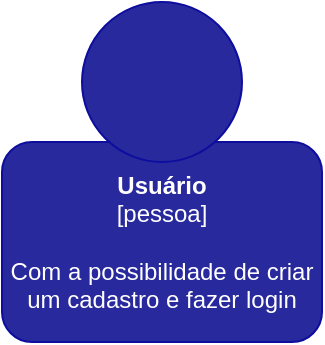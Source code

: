 <mxfile version="21.6.6" type="github">
  <diagram name="Página-1" id="eo9Gp5_RJ7f1d6oGFghQ">
    <mxGraphModel dx="642" dy="308" grid="1" gridSize="10" guides="1" tooltips="1" connect="1" arrows="1" fold="1" page="1" pageScale="1" pageWidth="827" pageHeight="1169" math="0" shadow="0">
      <root>
        <mxCell id="0" />
        <mxCell id="1" parent="0" />
        <mxCell id="EgkvAYyKSwx4btJpQn5A-2" value="&lt;font color=&quot;#ffffff&quot;&gt;&lt;b&gt;Usuário&lt;br&gt;&lt;/b&gt;[pessoa]&lt;br&gt;&lt;br&gt;Com a possibilidade de criar um cadastro e fazer login&lt;/font&gt;" style="rounded=1;whiteSpace=wrap;html=1;fillColor=#29299E;strokeColor=#0D0D9E;" vertex="1" parent="1">
          <mxGeometry x="80" y="150" width="160" height="100" as="geometry" />
        </mxCell>
        <mxCell id="EgkvAYyKSwx4btJpQn5A-1" value="" style="ellipse;whiteSpace=wrap;html=1;aspect=fixed;fillColor=#29299E;strokeColor=#0D0D9E;" vertex="1" parent="1">
          <mxGeometry x="120" y="80" width="80" height="80" as="geometry" />
        </mxCell>
      </root>
    </mxGraphModel>
  </diagram>
</mxfile>
